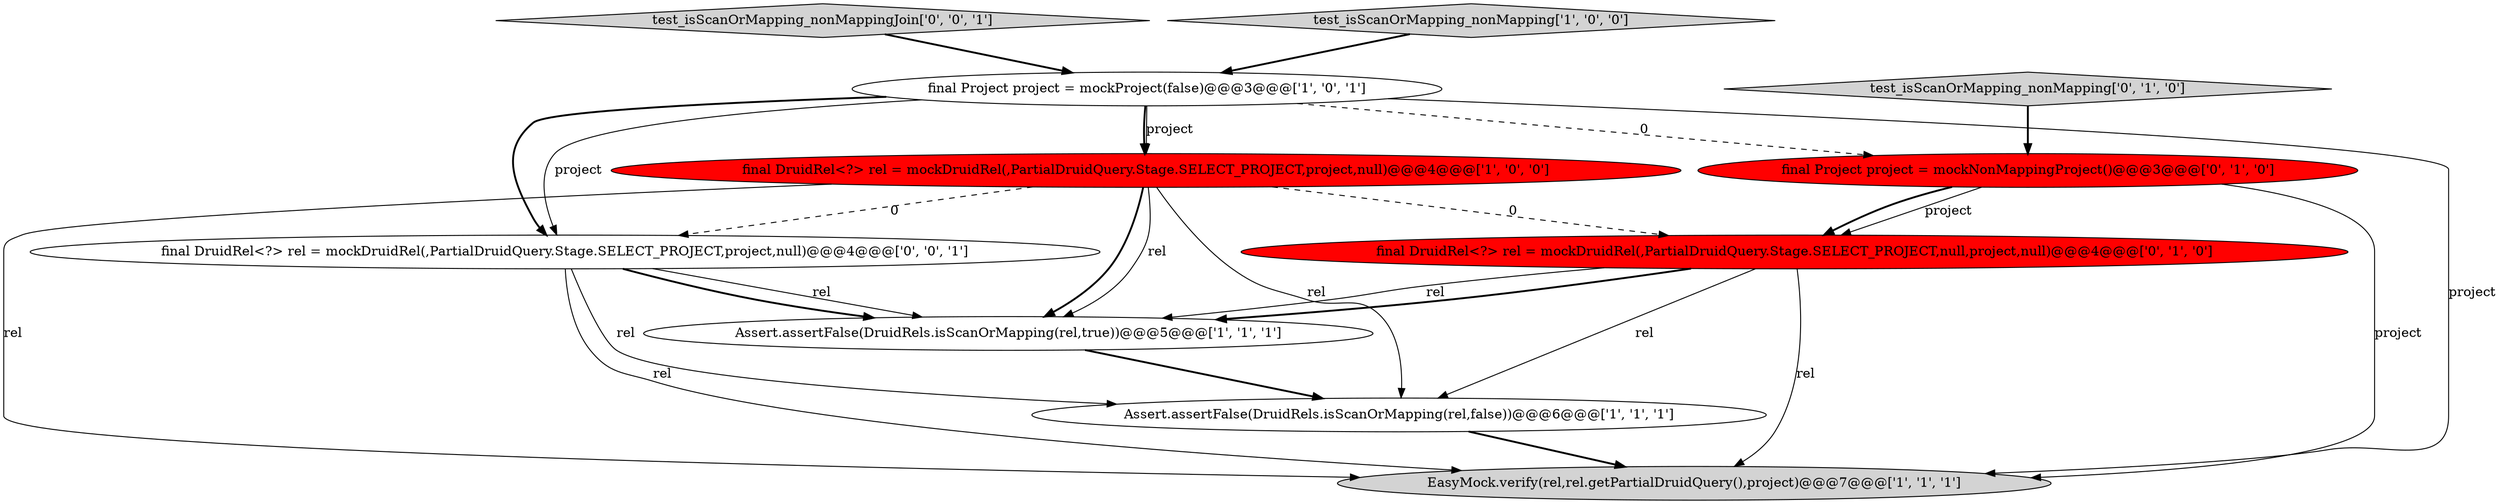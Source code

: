 digraph {
3 [style = filled, label = "final DruidRel<?> rel = mockDruidRel(,PartialDruidQuery.Stage.SELECT_PROJECT,project,null)@@@4@@@['1', '0', '0']", fillcolor = red, shape = ellipse image = "AAA1AAABBB1BBB"];
5 [style = filled, label = "Assert.assertFalse(DruidRels.isScanOrMapping(rel,false))@@@6@@@['1', '1', '1']", fillcolor = white, shape = ellipse image = "AAA0AAABBB1BBB"];
10 [style = filled, label = "test_isScanOrMapping_nonMappingJoin['0', '0', '1']", fillcolor = lightgray, shape = diamond image = "AAA0AAABBB3BBB"];
9 [style = filled, label = "final DruidRel<?> rel = mockDruidRel(,PartialDruidQuery.Stage.SELECT_PROJECT,project,null)@@@4@@@['0', '0', '1']", fillcolor = white, shape = ellipse image = "AAA0AAABBB3BBB"];
8 [style = filled, label = "final Project project = mockNonMappingProject()@@@3@@@['0', '1', '0']", fillcolor = red, shape = ellipse image = "AAA1AAABBB2BBB"];
2 [style = filled, label = "test_isScanOrMapping_nonMapping['1', '0', '0']", fillcolor = lightgray, shape = diamond image = "AAA0AAABBB1BBB"];
7 [style = filled, label = "final DruidRel<?> rel = mockDruidRel(,PartialDruidQuery.Stage.SELECT_PROJECT,null,project,null)@@@4@@@['0', '1', '0']", fillcolor = red, shape = ellipse image = "AAA1AAABBB2BBB"];
4 [style = filled, label = "EasyMock.verify(rel,rel.getPartialDruidQuery(),project)@@@7@@@['1', '1', '1']", fillcolor = lightgray, shape = ellipse image = "AAA0AAABBB1BBB"];
0 [style = filled, label = "final Project project = mockProject(false)@@@3@@@['1', '0', '1']", fillcolor = white, shape = ellipse image = "AAA0AAABBB1BBB"];
6 [style = filled, label = "test_isScanOrMapping_nonMapping['0', '1', '0']", fillcolor = lightgray, shape = diamond image = "AAA0AAABBB2BBB"];
1 [style = filled, label = "Assert.assertFalse(DruidRels.isScanOrMapping(rel,true))@@@5@@@['1', '1', '1']", fillcolor = white, shape = ellipse image = "AAA0AAABBB1BBB"];
1->5 [style = bold, label=""];
0->3 [style = bold, label=""];
7->4 [style = solid, label="rel"];
0->9 [style = bold, label=""];
7->1 [style = bold, label=""];
8->4 [style = solid, label="project"];
0->9 [style = solid, label="project"];
3->1 [style = bold, label=""];
3->7 [style = dashed, label="0"];
8->7 [style = solid, label="project"];
9->1 [style = solid, label="rel"];
9->4 [style = solid, label="rel"];
3->5 [style = solid, label="rel"];
8->7 [style = bold, label=""];
3->4 [style = solid, label="rel"];
7->1 [style = solid, label="rel"];
2->0 [style = bold, label=""];
3->1 [style = solid, label="rel"];
7->5 [style = solid, label="rel"];
3->9 [style = dashed, label="0"];
5->4 [style = bold, label=""];
6->8 [style = bold, label=""];
0->4 [style = solid, label="project"];
10->0 [style = bold, label=""];
0->8 [style = dashed, label="0"];
0->3 [style = solid, label="project"];
9->1 [style = bold, label=""];
9->5 [style = solid, label="rel"];
}
